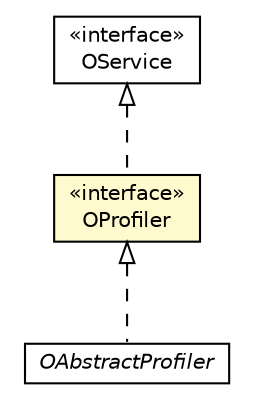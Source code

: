#!/usr/local/bin/dot
#
# Class diagram 
# Generated by UMLGraph version R5_6-24-gf6e263 (http://www.umlgraph.org/)
#

digraph G {
	edge [fontname="Helvetica",fontsize=10,labelfontname="Helvetica",labelfontsize=10];
	node [fontname="Helvetica",fontsize=10,shape=plaintext];
	nodesep=0.25;
	ranksep=0.5;
	// com.orientechnologies.common.profiler.OProfiler
	c2806557 [label=<<table title="com.orientechnologies.common.profiler.OProfiler" border="0" cellborder="1" cellspacing="0" cellpadding="2" port="p" bgcolor="lemonChiffon" href="./OProfiler.html">
		<tr><td><table border="0" cellspacing="0" cellpadding="1">
<tr><td align="center" balign="center"> &#171;interface&#187; </td></tr>
<tr><td align="center" balign="center"> OProfiler </td></tr>
		</table></td></tr>
		</table>>, URL="./OProfiler.html", fontname="Helvetica", fontcolor="black", fontsize=10.0];
	// com.orientechnologies.common.profiler.OAbstractProfiler
	c2806560 [label=<<table title="com.orientechnologies.common.profiler.OAbstractProfiler" border="0" cellborder="1" cellspacing="0" cellpadding="2" port="p" href="./OAbstractProfiler.html">
		<tr><td><table border="0" cellspacing="0" cellpadding="1">
<tr><td align="center" balign="center"><font face="Helvetica-Oblique"> OAbstractProfiler </font></td></tr>
		</table></td></tr>
		</table>>, URL="./OAbstractProfiler.html", fontname="Helvetica", fontcolor="black", fontsize=10.0];
	// com.orientechnologies.common.util.OService
	c2806625 [label=<<table title="com.orientechnologies.common.util.OService" border="0" cellborder="1" cellspacing="0" cellpadding="2" port="p" href="../util/OService.html">
		<tr><td><table border="0" cellspacing="0" cellpadding="1">
<tr><td align="center" balign="center"> &#171;interface&#187; </td></tr>
<tr><td align="center" balign="center"> OService </td></tr>
		</table></td></tr>
		</table>>, URL="../util/OService.html", fontname="Helvetica", fontcolor="black", fontsize=10.0];
	//com.orientechnologies.common.profiler.OProfiler implements com.orientechnologies.common.util.OService
	c2806625:p -> c2806557:p [dir=back,arrowtail=empty,style=dashed];
	//com.orientechnologies.common.profiler.OAbstractProfiler implements com.orientechnologies.common.profiler.OProfiler
	c2806557:p -> c2806560:p [dir=back,arrowtail=empty,style=dashed];
}

